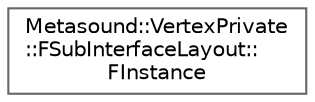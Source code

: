 digraph "Graphical Class Hierarchy"
{
 // INTERACTIVE_SVG=YES
 // LATEX_PDF_SIZE
  bgcolor="transparent";
  edge [fontname=Helvetica,fontsize=10,labelfontname=Helvetica,labelfontsize=10];
  node [fontname=Helvetica,fontsize=10,shape=box,height=0.2,width=0.4];
  rankdir="LR";
  Node0 [id="Node000000",label="Metasound::VertexPrivate\l::FSubInterfaceLayout::\lFInstance",height=0.2,width=0.4,color="grey40", fillcolor="white", style="filled",URL="$d2/de0/structMetasound_1_1VertexPrivate_1_1FSubInterfaceLayout_1_1FInstance.html",tooltip=" "];
}
